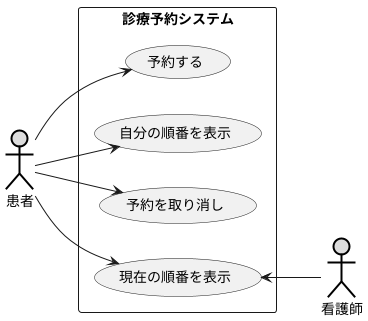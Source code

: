 @startuml 演習6-3-1

    left to right direction
    actor 患者 as person #DDDDDD;line:black;line.bold;
    actor 看護師 as nurse #DDDDDD;line:black;line.bold;
    rectangle 診療予約システム{
        usecase (予約する) as text1
        usecase (自分の順番を表示) as text2
        usecase (予約を取り消し) as text3
        usecase (現在の順番を表示) as text4
    }

    person -->text1
    person -->text2
    person -->text3
    person -->text4
    text4<-- nurse 
@enduml